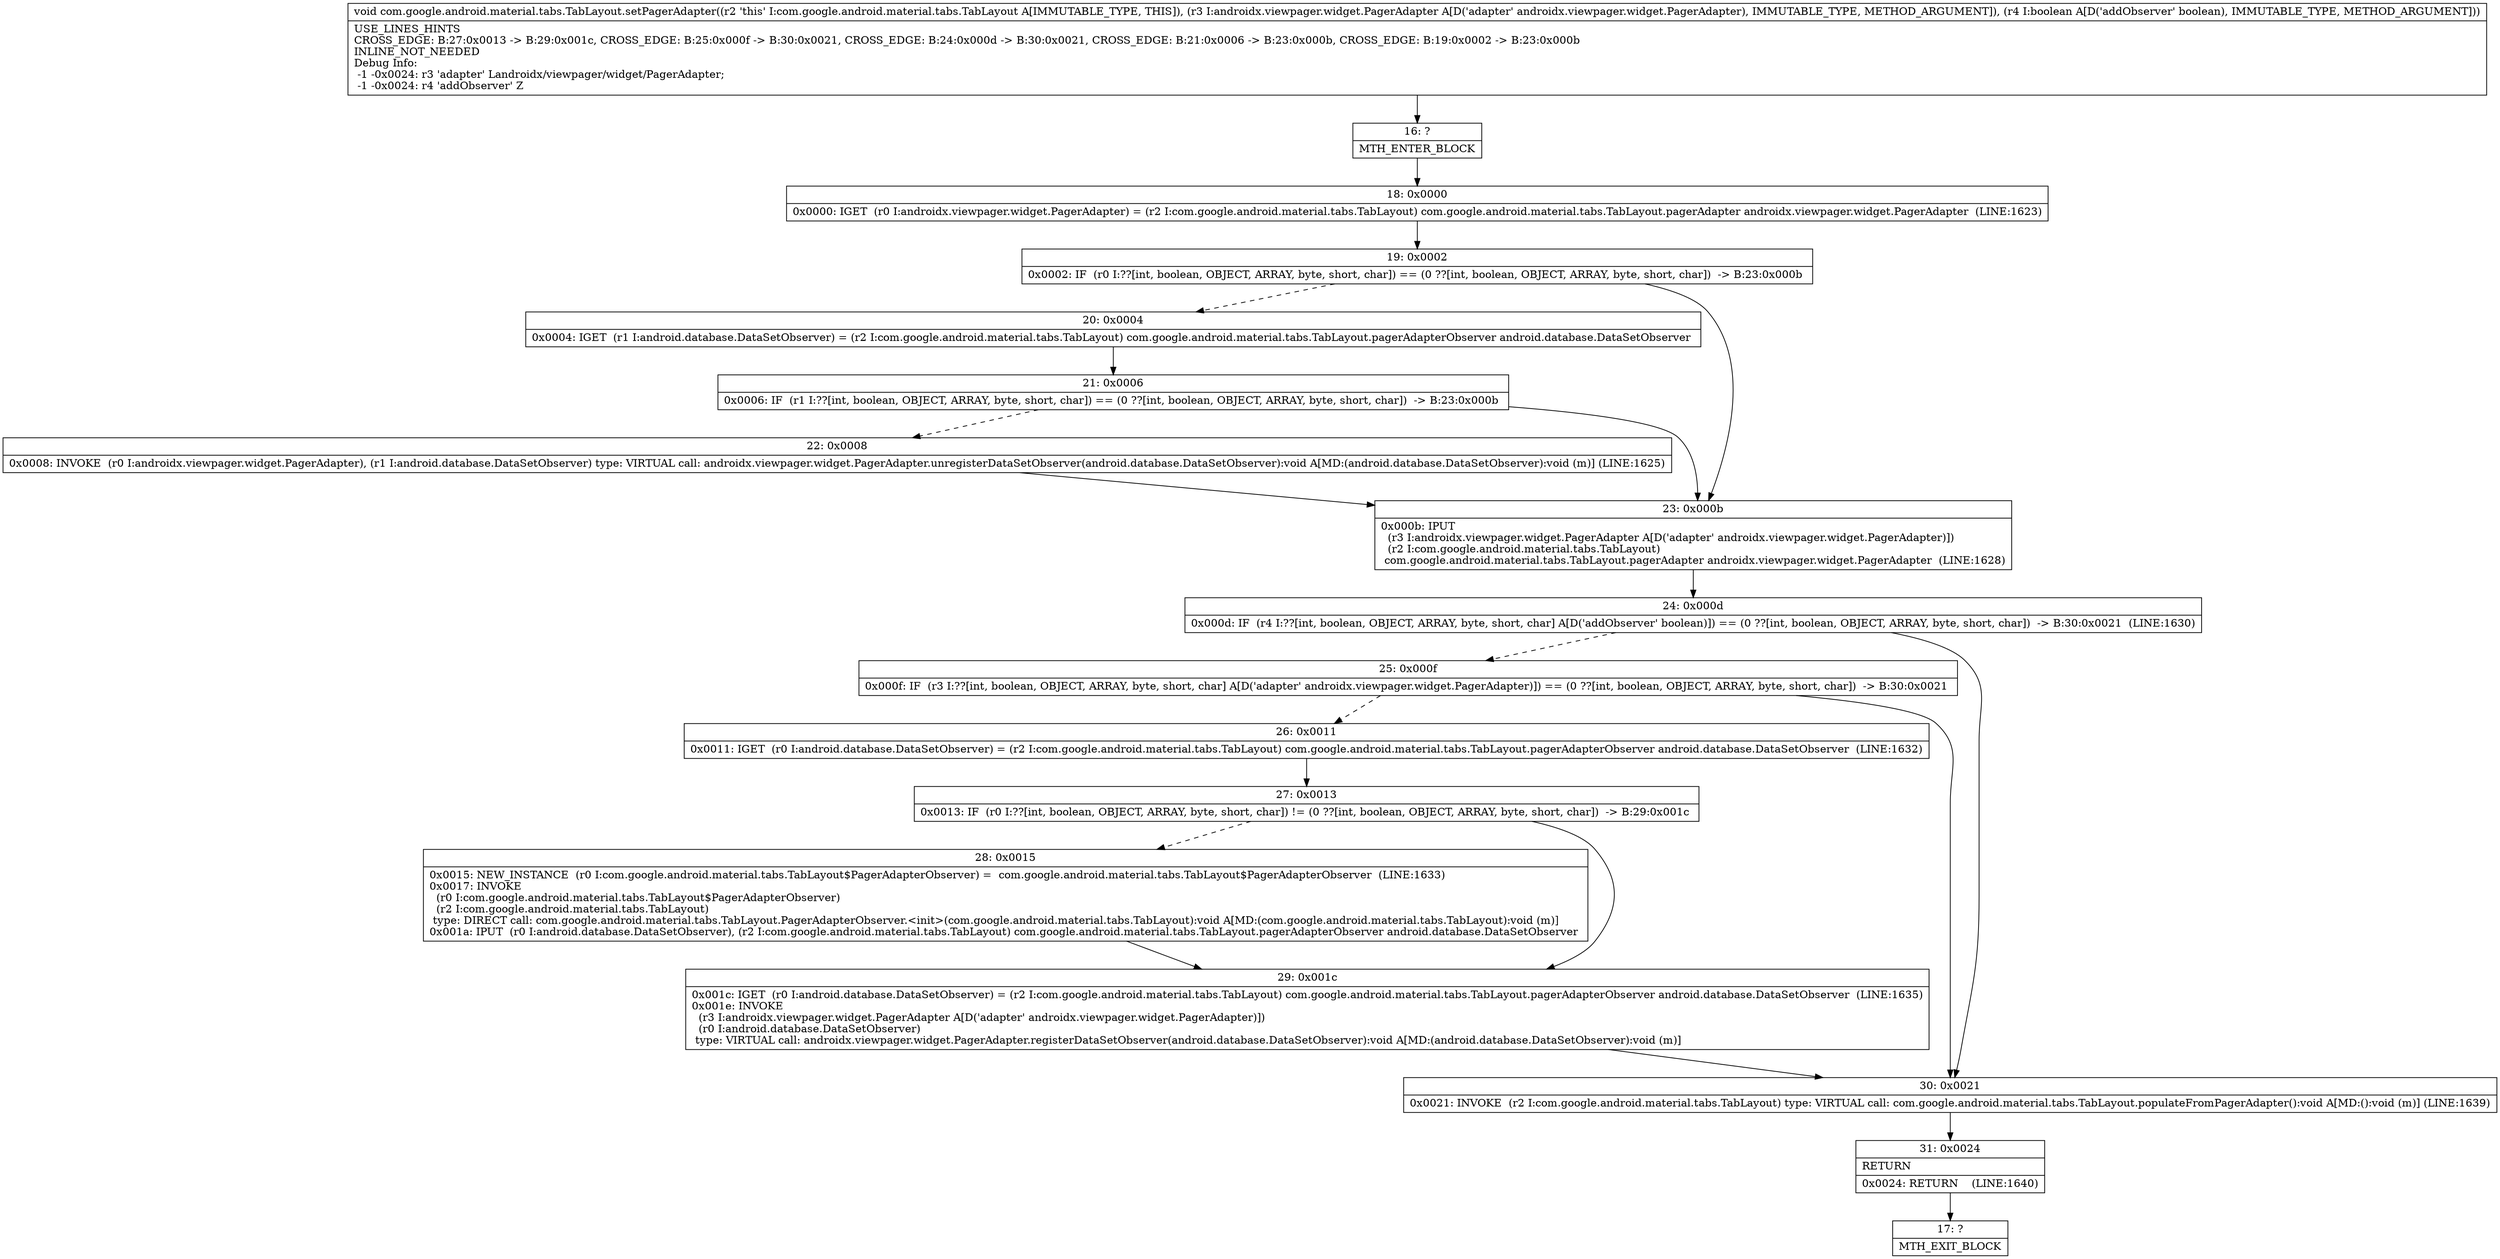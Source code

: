 digraph "CFG forcom.google.android.material.tabs.TabLayout.setPagerAdapter(Landroidx\/viewpager\/widget\/PagerAdapter;Z)V" {
Node_16 [shape=record,label="{16\:\ ?|MTH_ENTER_BLOCK\l}"];
Node_18 [shape=record,label="{18\:\ 0x0000|0x0000: IGET  (r0 I:androidx.viewpager.widget.PagerAdapter) = (r2 I:com.google.android.material.tabs.TabLayout) com.google.android.material.tabs.TabLayout.pagerAdapter androidx.viewpager.widget.PagerAdapter  (LINE:1623)\l}"];
Node_19 [shape=record,label="{19\:\ 0x0002|0x0002: IF  (r0 I:??[int, boolean, OBJECT, ARRAY, byte, short, char]) == (0 ??[int, boolean, OBJECT, ARRAY, byte, short, char])  \-\> B:23:0x000b \l}"];
Node_20 [shape=record,label="{20\:\ 0x0004|0x0004: IGET  (r1 I:android.database.DataSetObserver) = (r2 I:com.google.android.material.tabs.TabLayout) com.google.android.material.tabs.TabLayout.pagerAdapterObserver android.database.DataSetObserver \l}"];
Node_21 [shape=record,label="{21\:\ 0x0006|0x0006: IF  (r1 I:??[int, boolean, OBJECT, ARRAY, byte, short, char]) == (0 ??[int, boolean, OBJECT, ARRAY, byte, short, char])  \-\> B:23:0x000b \l}"];
Node_22 [shape=record,label="{22\:\ 0x0008|0x0008: INVOKE  (r0 I:androidx.viewpager.widget.PagerAdapter), (r1 I:android.database.DataSetObserver) type: VIRTUAL call: androidx.viewpager.widget.PagerAdapter.unregisterDataSetObserver(android.database.DataSetObserver):void A[MD:(android.database.DataSetObserver):void (m)] (LINE:1625)\l}"];
Node_23 [shape=record,label="{23\:\ 0x000b|0x000b: IPUT  \l  (r3 I:androidx.viewpager.widget.PagerAdapter A[D('adapter' androidx.viewpager.widget.PagerAdapter)])\l  (r2 I:com.google.android.material.tabs.TabLayout)\l com.google.android.material.tabs.TabLayout.pagerAdapter androidx.viewpager.widget.PagerAdapter  (LINE:1628)\l}"];
Node_24 [shape=record,label="{24\:\ 0x000d|0x000d: IF  (r4 I:??[int, boolean, OBJECT, ARRAY, byte, short, char] A[D('addObserver' boolean)]) == (0 ??[int, boolean, OBJECT, ARRAY, byte, short, char])  \-\> B:30:0x0021  (LINE:1630)\l}"];
Node_25 [shape=record,label="{25\:\ 0x000f|0x000f: IF  (r3 I:??[int, boolean, OBJECT, ARRAY, byte, short, char] A[D('adapter' androidx.viewpager.widget.PagerAdapter)]) == (0 ??[int, boolean, OBJECT, ARRAY, byte, short, char])  \-\> B:30:0x0021 \l}"];
Node_26 [shape=record,label="{26\:\ 0x0011|0x0011: IGET  (r0 I:android.database.DataSetObserver) = (r2 I:com.google.android.material.tabs.TabLayout) com.google.android.material.tabs.TabLayout.pagerAdapterObserver android.database.DataSetObserver  (LINE:1632)\l}"];
Node_27 [shape=record,label="{27\:\ 0x0013|0x0013: IF  (r0 I:??[int, boolean, OBJECT, ARRAY, byte, short, char]) != (0 ??[int, boolean, OBJECT, ARRAY, byte, short, char])  \-\> B:29:0x001c \l}"];
Node_28 [shape=record,label="{28\:\ 0x0015|0x0015: NEW_INSTANCE  (r0 I:com.google.android.material.tabs.TabLayout$PagerAdapterObserver) =  com.google.android.material.tabs.TabLayout$PagerAdapterObserver  (LINE:1633)\l0x0017: INVOKE  \l  (r0 I:com.google.android.material.tabs.TabLayout$PagerAdapterObserver)\l  (r2 I:com.google.android.material.tabs.TabLayout)\l type: DIRECT call: com.google.android.material.tabs.TabLayout.PagerAdapterObserver.\<init\>(com.google.android.material.tabs.TabLayout):void A[MD:(com.google.android.material.tabs.TabLayout):void (m)]\l0x001a: IPUT  (r0 I:android.database.DataSetObserver), (r2 I:com.google.android.material.tabs.TabLayout) com.google.android.material.tabs.TabLayout.pagerAdapterObserver android.database.DataSetObserver \l}"];
Node_29 [shape=record,label="{29\:\ 0x001c|0x001c: IGET  (r0 I:android.database.DataSetObserver) = (r2 I:com.google.android.material.tabs.TabLayout) com.google.android.material.tabs.TabLayout.pagerAdapterObserver android.database.DataSetObserver  (LINE:1635)\l0x001e: INVOKE  \l  (r3 I:androidx.viewpager.widget.PagerAdapter A[D('adapter' androidx.viewpager.widget.PagerAdapter)])\l  (r0 I:android.database.DataSetObserver)\l type: VIRTUAL call: androidx.viewpager.widget.PagerAdapter.registerDataSetObserver(android.database.DataSetObserver):void A[MD:(android.database.DataSetObserver):void (m)]\l}"];
Node_30 [shape=record,label="{30\:\ 0x0021|0x0021: INVOKE  (r2 I:com.google.android.material.tabs.TabLayout) type: VIRTUAL call: com.google.android.material.tabs.TabLayout.populateFromPagerAdapter():void A[MD:():void (m)] (LINE:1639)\l}"];
Node_31 [shape=record,label="{31\:\ 0x0024|RETURN\l|0x0024: RETURN    (LINE:1640)\l}"];
Node_17 [shape=record,label="{17\:\ ?|MTH_EXIT_BLOCK\l}"];
MethodNode[shape=record,label="{void com.google.android.material.tabs.TabLayout.setPagerAdapter((r2 'this' I:com.google.android.material.tabs.TabLayout A[IMMUTABLE_TYPE, THIS]), (r3 I:androidx.viewpager.widget.PagerAdapter A[D('adapter' androidx.viewpager.widget.PagerAdapter), IMMUTABLE_TYPE, METHOD_ARGUMENT]), (r4 I:boolean A[D('addObserver' boolean), IMMUTABLE_TYPE, METHOD_ARGUMENT]))  | USE_LINES_HINTS\lCROSS_EDGE: B:27:0x0013 \-\> B:29:0x001c, CROSS_EDGE: B:25:0x000f \-\> B:30:0x0021, CROSS_EDGE: B:24:0x000d \-\> B:30:0x0021, CROSS_EDGE: B:21:0x0006 \-\> B:23:0x000b, CROSS_EDGE: B:19:0x0002 \-\> B:23:0x000b\lINLINE_NOT_NEEDED\lDebug Info:\l  \-1 \-0x0024: r3 'adapter' Landroidx\/viewpager\/widget\/PagerAdapter;\l  \-1 \-0x0024: r4 'addObserver' Z\l}"];
MethodNode -> Node_16;Node_16 -> Node_18;
Node_18 -> Node_19;
Node_19 -> Node_20[style=dashed];
Node_19 -> Node_23;
Node_20 -> Node_21;
Node_21 -> Node_22[style=dashed];
Node_21 -> Node_23;
Node_22 -> Node_23;
Node_23 -> Node_24;
Node_24 -> Node_25[style=dashed];
Node_24 -> Node_30;
Node_25 -> Node_26[style=dashed];
Node_25 -> Node_30;
Node_26 -> Node_27;
Node_27 -> Node_28[style=dashed];
Node_27 -> Node_29;
Node_28 -> Node_29;
Node_29 -> Node_30;
Node_30 -> Node_31;
Node_31 -> Node_17;
}

